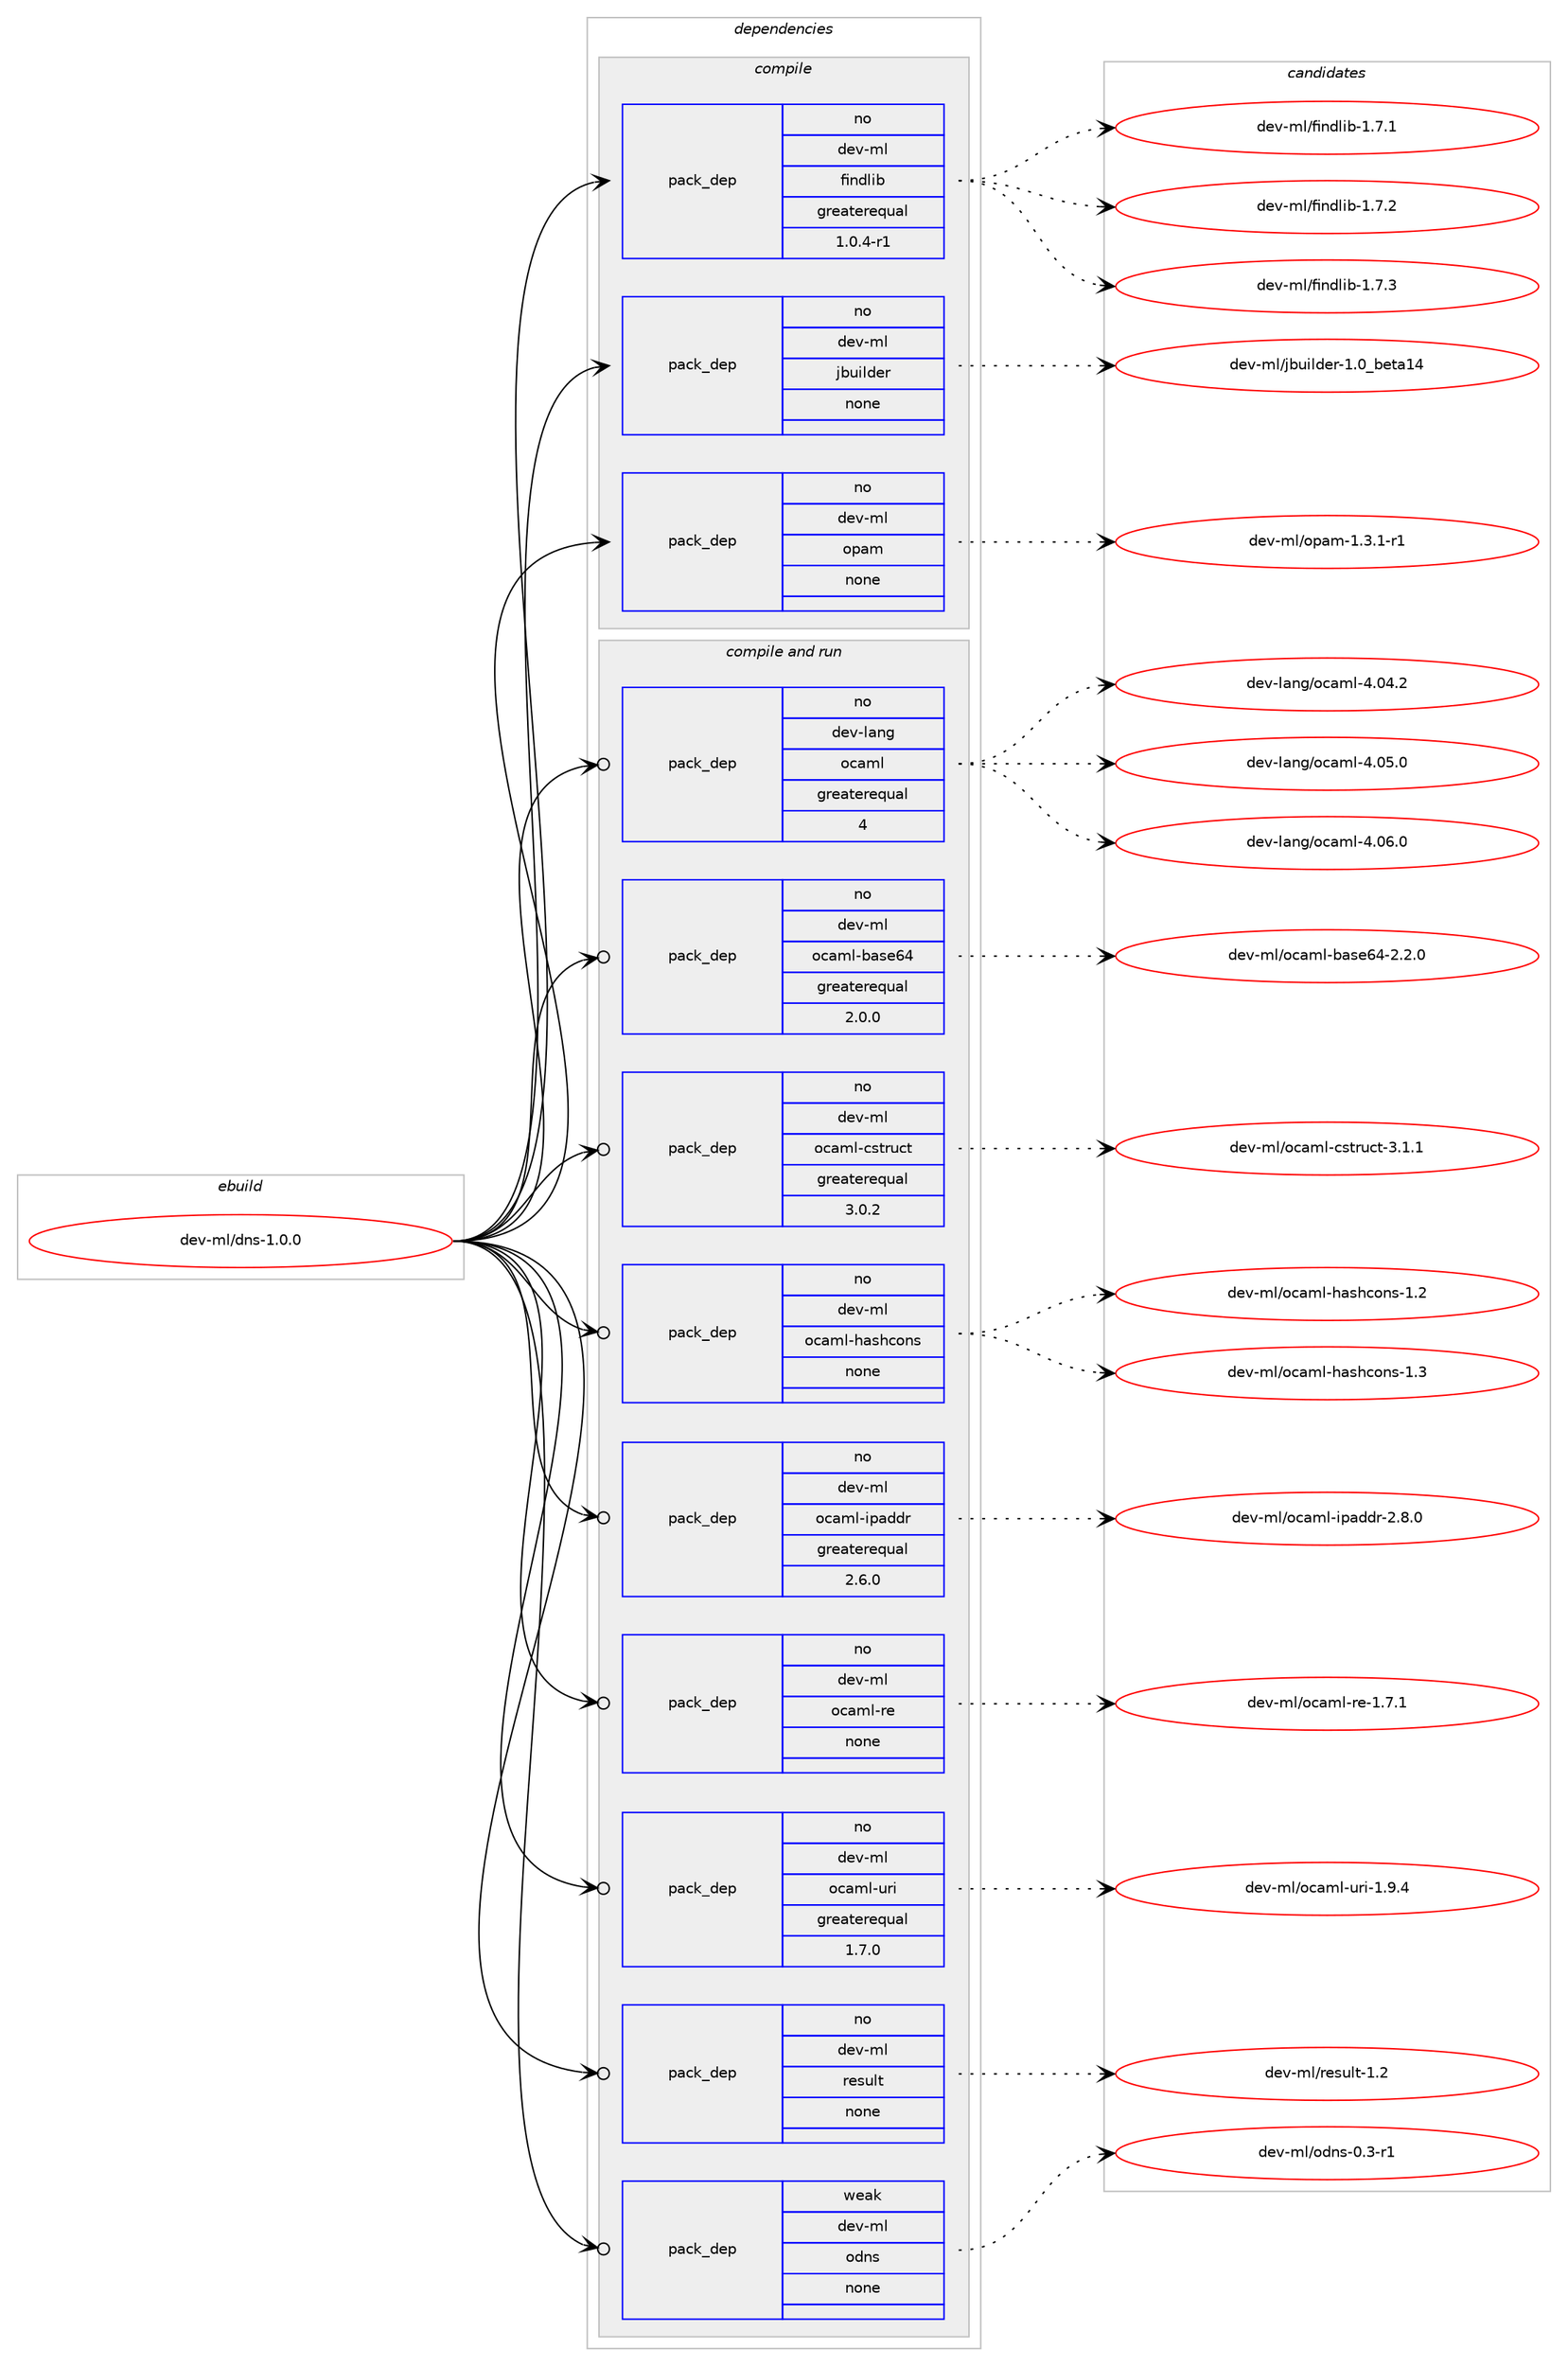 digraph prolog {

# *************
# Graph options
# *************

newrank=true;
concentrate=true;
compound=true;
graph [rankdir=LR,fontname=Helvetica,fontsize=10,ranksep=1.5];#, ranksep=2.5, nodesep=0.2];
edge  [arrowhead=vee];
node  [fontname=Helvetica,fontsize=10];

# **********
# The ebuild
# **********

subgraph cluster_leftcol {
color=gray;
rank=same;
label=<<i>ebuild</i>>;
id [label="dev-ml/dns-1.0.0", color=red, width=4, href="../dev-ml/dns-1.0.0.svg"];
}

# ****************
# The dependencies
# ****************

subgraph cluster_midcol {
color=gray;
label=<<i>dependencies</i>>;
subgraph cluster_compile {
fillcolor="#eeeeee";
style=filled;
label=<<i>compile</i>>;
subgraph pack92191 {
dependency122281 [label=<<TABLE BORDER="0" CELLBORDER="1" CELLSPACING="0" CELLPADDING="4" WIDTH="220"><TR><TD ROWSPAN="6" CELLPADDING="30">pack_dep</TD></TR><TR><TD WIDTH="110">no</TD></TR><TR><TD>dev-ml</TD></TR><TR><TD>findlib</TD></TR><TR><TD>greaterequal</TD></TR><TR><TD>1.0.4-r1</TD></TR></TABLE>>, shape=none, color=blue];
}
id:e -> dependency122281:w [weight=20,style="solid",arrowhead="vee"];
subgraph pack92192 {
dependency122282 [label=<<TABLE BORDER="0" CELLBORDER="1" CELLSPACING="0" CELLPADDING="4" WIDTH="220"><TR><TD ROWSPAN="6" CELLPADDING="30">pack_dep</TD></TR><TR><TD WIDTH="110">no</TD></TR><TR><TD>dev-ml</TD></TR><TR><TD>jbuilder</TD></TR><TR><TD>none</TD></TR><TR><TD></TD></TR></TABLE>>, shape=none, color=blue];
}
id:e -> dependency122282:w [weight=20,style="solid",arrowhead="vee"];
subgraph pack92193 {
dependency122283 [label=<<TABLE BORDER="0" CELLBORDER="1" CELLSPACING="0" CELLPADDING="4" WIDTH="220"><TR><TD ROWSPAN="6" CELLPADDING="30">pack_dep</TD></TR><TR><TD WIDTH="110">no</TD></TR><TR><TD>dev-ml</TD></TR><TR><TD>opam</TD></TR><TR><TD>none</TD></TR><TR><TD></TD></TR></TABLE>>, shape=none, color=blue];
}
id:e -> dependency122283:w [weight=20,style="solid",arrowhead="vee"];
}
subgraph cluster_compileandrun {
fillcolor="#eeeeee";
style=filled;
label=<<i>compile and run</i>>;
subgraph pack92194 {
dependency122284 [label=<<TABLE BORDER="0" CELLBORDER="1" CELLSPACING="0" CELLPADDING="4" WIDTH="220"><TR><TD ROWSPAN="6" CELLPADDING="30">pack_dep</TD></TR><TR><TD WIDTH="110">no</TD></TR><TR><TD>dev-lang</TD></TR><TR><TD>ocaml</TD></TR><TR><TD>greaterequal</TD></TR><TR><TD>4</TD></TR></TABLE>>, shape=none, color=blue];
}
id:e -> dependency122284:w [weight=20,style="solid",arrowhead="odotvee"];
subgraph pack92195 {
dependency122285 [label=<<TABLE BORDER="0" CELLBORDER="1" CELLSPACING="0" CELLPADDING="4" WIDTH="220"><TR><TD ROWSPAN="6" CELLPADDING="30">pack_dep</TD></TR><TR><TD WIDTH="110">no</TD></TR><TR><TD>dev-ml</TD></TR><TR><TD>ocaml-base64</TD></TR><TR><TD>greaterequal</TD></TR><TR><TD>2.0.0</TD></TR></TABLE>>, shape=none, color=blue];
}
id:e -> dependency122285:w [weight=20,style="solid",arrowhead="odotvee"];
subgraph pack92196 {
dependency122286 [label=<<TABLE BORDER="0" CELLBORDER="1" CELLSPACING="0" CELLPADDING="4" WIDTH="220"><TR><TD ROWSPAN="6" CELLPADDING="30">pack_dep</TD></TR><TR><TD WIDTH="110">no</TD></TR><TR><TD>dev-ml</TD></TR><TR><TD>ocaml-cstruct</TD></TR><TR><TD>greaterequal</TD></TR><TR><TD>3.0.2</TD></TR></TABLE>>, shape=none, color=blue];
}
id:e -> dependency122286:w [weight=20,style="solid",arrowhead="odotvee"];
subgraph pack92197 {
dependency122287 [label=<<TABLE BORDER="0" CELLBORDER="1" CELLSPACING="0" CELLPADDING="4" WIDTH="220"><TR><TD ROWSPAN="6" CELLPADDING="30">pack_dep</TD></TR><TR><TD WIDTH="110">no</TD></TR><TR><TD>dev-ml</TD></TR><TR><TD>ocaml-hashcons</TD></TR><TR><TD>none</TD></TR><TR><TD></TD></TR></TABLE>>, shape=none, color=blue];
}
id:e -> dependency122287:w [weight=20,style="solid",arrowhead="odotvee"];
subgraph pack92198 {
dependency122288 [label=<<TABLE BORDER="0" CELLBORDER="1" CELLSPACING="0" CELLPADDING="4" WIDTH="220"><TR><TD ROWSPAN="6" CELLPADDING="30">pack_dep</TD></TR><TR><TD WIDTH="110">no</TD></TR><TR><TD>dev-ml</TD></TR><TR><TD>ocaml-ipaddr</TD></TR><TR><TD>greaterequal</TD></TR><TR><TD>2.6.0</TD></TR></TABLE>>, shape=none, color=blue];
}
id:e -> dependency122288:w [weight=20,style="solid",arrowhead="odotvee"];
subgraph pack92199 {
dependency122289 [label=<<TABLE BORDER="0" CELLBORDER="1" CELLSPACING="0" CELLPADDING="4" WIDTH="220"><TR><TD ROWSPAN="6" CELLPADDING="30">pack_dep</TD></TR><TR><TD WIDTH="110">no</TD></TR><TR><TD>dev-ml</TD></TR><TR><TD>ocaml-re</TD></TR><TR><TD>none</TD></TR><TR><TD></TD></TR></TABLE>>, shape=none, color=blue];
}
id:e -> dependency122289:w [weight=20,style="solid",arrowhead="odotvee"];
subgraph pack92200 {
dependency122290 [label=<<TABLE BORDER="0" CELLBORDER="1" CELLSPACING="0" CELLPADDING="4" WIDTH="220"><TR><TD ROWSPAN="6" CELLPADDING="30">pack_dep</TD></TR><TR><TD WIDTH="110">no</TD></TR><TR><TD>dev-ml</TD></TR><TR><TD>ocaml-uri</TD></TR><TR><TD>greaterequal</TD></TR><TR><TD>1.7.0</TD></TR></TABLE>>, shape=none, color=blue];
}
id:e -> dependency122290:w [weight=20,style="solid",arrowhead="odotvee"];
subgraph pack92201 {
dependency122291 [label=<<TABLE BORDER="0" CELLBORDER="1" CELLSPACING="0" CELLPADDING="4" WIDTH="220"><TR><TD ROWSPAN="6" CELLPADDING="30">pack_dep</TD></TR><TR><TD WIDTH="110">no</TD></TR><TR><TD>dev-ml</TD></TR><TR><TD>result</TD></TR><TR><TD>none</TD></TR><TR><TD></TD></TR></TABLE>>, shape=none, color=blue];
}
id:e -> dependency122291:w [weight=20,style="solid",arrowhead="odotvee"];
subgraph pack92202 {
dependency122292 [label=<<TABLE BORDER="0" CELLBORDER="1" CELLSPACING="0" CELLPADDING="4" WIDTH="220"><TR><TD ROWSPAN="6" CELLPADDING="30">pack_dep</TD></TR><TR><TD WIDTH="110">weak</TD></TR><TR><TD>dev-ml</TD></TR><TR><TD>odns</TD></TR><TR><TD>none</TD></TR><TR><TD></TD></TR></TABLE>>, shape=none, color=blue];
}
id:e -> dependency122292:w [weight=20,style="solid",arrowhead="odotvee"];
}
subgraph cluster_run {
fillcolor="#eeeeee";
style=filled;
label=<<i>run</i>>;
}
}

# **************
# The candidates
# **************

subgraph cluster_choices {
rank=same;
color=gray;
label=<<i>candidates</i>>;

subgraph choice92191 {
color=black;
nodesep=1;
choice100101118451091084710210511010010810598454946554649 [label="dev-ml/findlib-1.7.1", color=red, width=4,href="../dev-ml/findlib-1.7.1.svg"];
choice100101118451091084710210511010010810598454946554650 [label="dev-ml/findlib-1.7.2", color=red, width=4,href="../dev-ml/findlib-1.7.2.svg"];
choice100101118451091084710210511010010810598454946554651 [label="dev-ml/findlib-1.7.3", color=red, width=4,href="../dev-ml/findlib-1.7.3.svg"];
dependency122281:e -> choice100101118451091084710210511010010810598454946554649:w [style=dotted,weight="100"];
dependency122281:e -> choice100101118451091084710210511010010810598454946554650:w [style=dotted,weight="100"];
dependency122281:e -> choice100101118451091084710210511010010810598454946554651:w [style=dotted,weight="100"];
}
subgraph choice92192 {
color=black;
nodesep=1;
choice100101118451091084710698117105108100101114454946489598101116974952 [label="dev-ml/jbuilder-1.0_beta14", color=red, width=4,href="../dev-ml/jbuilder-1.0_beta14.svg"];
dependency122282:e -> choice100101118451091084710698117105108100101114454946489598101116974952:w [style=dotted,weight="100"];
}
subgraph choice92193 {
color=black;
nodesep=1;
choice1001011184510910847111112971094549465146494511449 [label="dev-ml/opam-1.3.1-r1", color=red, width=4,href="../dev-ml/opam-1.3.1-r1.svg"];
dependency122283:e -> choice1001011184510910847111112971094549465146494511449:w [style=dotted,weight="100"];
}
subgraph choice92194 {
color=black;
nodesep=1;
choice100101118451089711010347111999710910845524648524650 [label="dev-lang/ocaml-4.04.2", color=red, width=4,href="../dev-lang/ocaml-4.04.2.svg"];
choice100101118451089711010347111999710910845524648534648 [label="dev-lang/ocaml-4.05.0", color=red, width=4,href="../dev-lang/ocaml-4.05.0.svg"];
choice100101118451089711010347111999710910845524648544648 [label="dev-lang/ocaml-4.06.0", color=red, width=4,href="../dev-lang/ocaml-4.06.0.svg"];
dependency122284:e -> choice100101118451089711010347111999710910845524648524650:w [style=dotted,weight="100"];
dependency122284:e -> choice100101118451089711010347111999710910845524648534648:w [style=dotted,weight="100"];
dependency122284:e -> choice100101118451089711010347111999710910845524648544648:w [style=dotted,weight="100"];
}
subgraph choice92195 {
color=black;
nodesep=1;
choice100101118451091084711199971091084598971151015452455046504648 [label="dev-ml/ocaml-base64-2.2.0", color=red, width=4,href="../dev-ml/ocaml-base64-2.2.0.svg"];
dependency122285:e -> choice100101118451091084711199971091084598971151015452455046504648:w [style=dotted,weight="100"];
}
subgraph choice92196 {
color=black;
nodesep=1;
choice10010111845109108471119997109108459911511611411799116455146494649 [label="dev-ml/ocaml-cstruct-3.1.1", color=red, width=4,href="../dev-ml/ocaml-cstruct-3.1.1.svg"];
dependency122286:e -> choice10010111845109108471119997109108459911511611411799116455146494649:w [style=dotted,weight="100"];
}
subgraph choice92197 {
color=black;
nodesep=1;
choice1001011184510910847111999710910845104971151049911111011545494650 [label="dev-ml/ocaml-hashcons-1.2", color=red, width=4,href="../dev-ml/ocaml-hashcons-1.2.svg"];
choice1001011184510910847111999710910845104971151049911111011545494651 [label="dev-ml/ocaml-hashcons-1.3", color=red, width=4,href="../dev-ml/ocaml-hashcons-1.3.svg"];
dependency122287:e -> choice1001011184510910847111999710910845104971151049911111011545494650:w [style=dotted,weight="100"];
dependency122287:e -> choice1001011184510910847111999710910845104971151049911111011545494651:w [style=dotted,weight="100"];
}
subgraph choice92198 {
color=black;
nodesep=1;
choice100101118451091084711199971091084510511297100100114455046564648 [label="dev-ml/ocaml-ipaddr-2.8.0", color=red, width=4,href="../dev-ml/ocaml-ipaddr-2.8.0.svg"];
dependency122288:e -> choice100101118451091084711199971091084510511297100100114455046564648:w [style=dotted,weight="100"];
}
subgraph choice92199 {
color=black;
nodesep=1;
choice1001011184510910847111999710910845114101454946554649 [label="dev-ml/ocaml-re-1.7.1", color=red, width=4,href="../dev-ml/ocaml-re-1.7.1.svg"];
dependency122289:e -> choice1001011184510910847111999710910845114101454946554649:w [style=dotted,weight="100"];
}
subgraph choice92200 {
color=black;
nodesep=1;
choice1001011184510910847111999710910845117114105454946574652 [label="dev-ml/ocaml-uri-1.9.4", color=red, width=4,href="../dev-ml/ocaml-uri-1.9.4.svg"];
dependency122290:e -> choice1001011184510910847111999710910845117114105454946574652:w [style=dotted,weight="100"];
}
subgraph choice92201 {
color=black;
nodesep=1;
choice100101118451091084711410111511710811645494650 [label="dev-ml/result-1.2", color=red, width=4,href="../dev-ml/result-1.2.svg"];
dependency122291:e -> choice100101118451091084711410111511710811645494650:w [style=dotted,weight="100"];
}
subgraph choice92202 {
color=black;
nodesep=1;
choice1001011184510910847111100110115454846514511449 [label="dev-ml/odns-0.3-r1", color=red, width=4,href="../dev-ml/odns-0.3-r1.svg"];
dependency122292:e -> choice1001011184510910847111100110115454846514511449:w [style=dotted,weight="100"];
}
}

}
